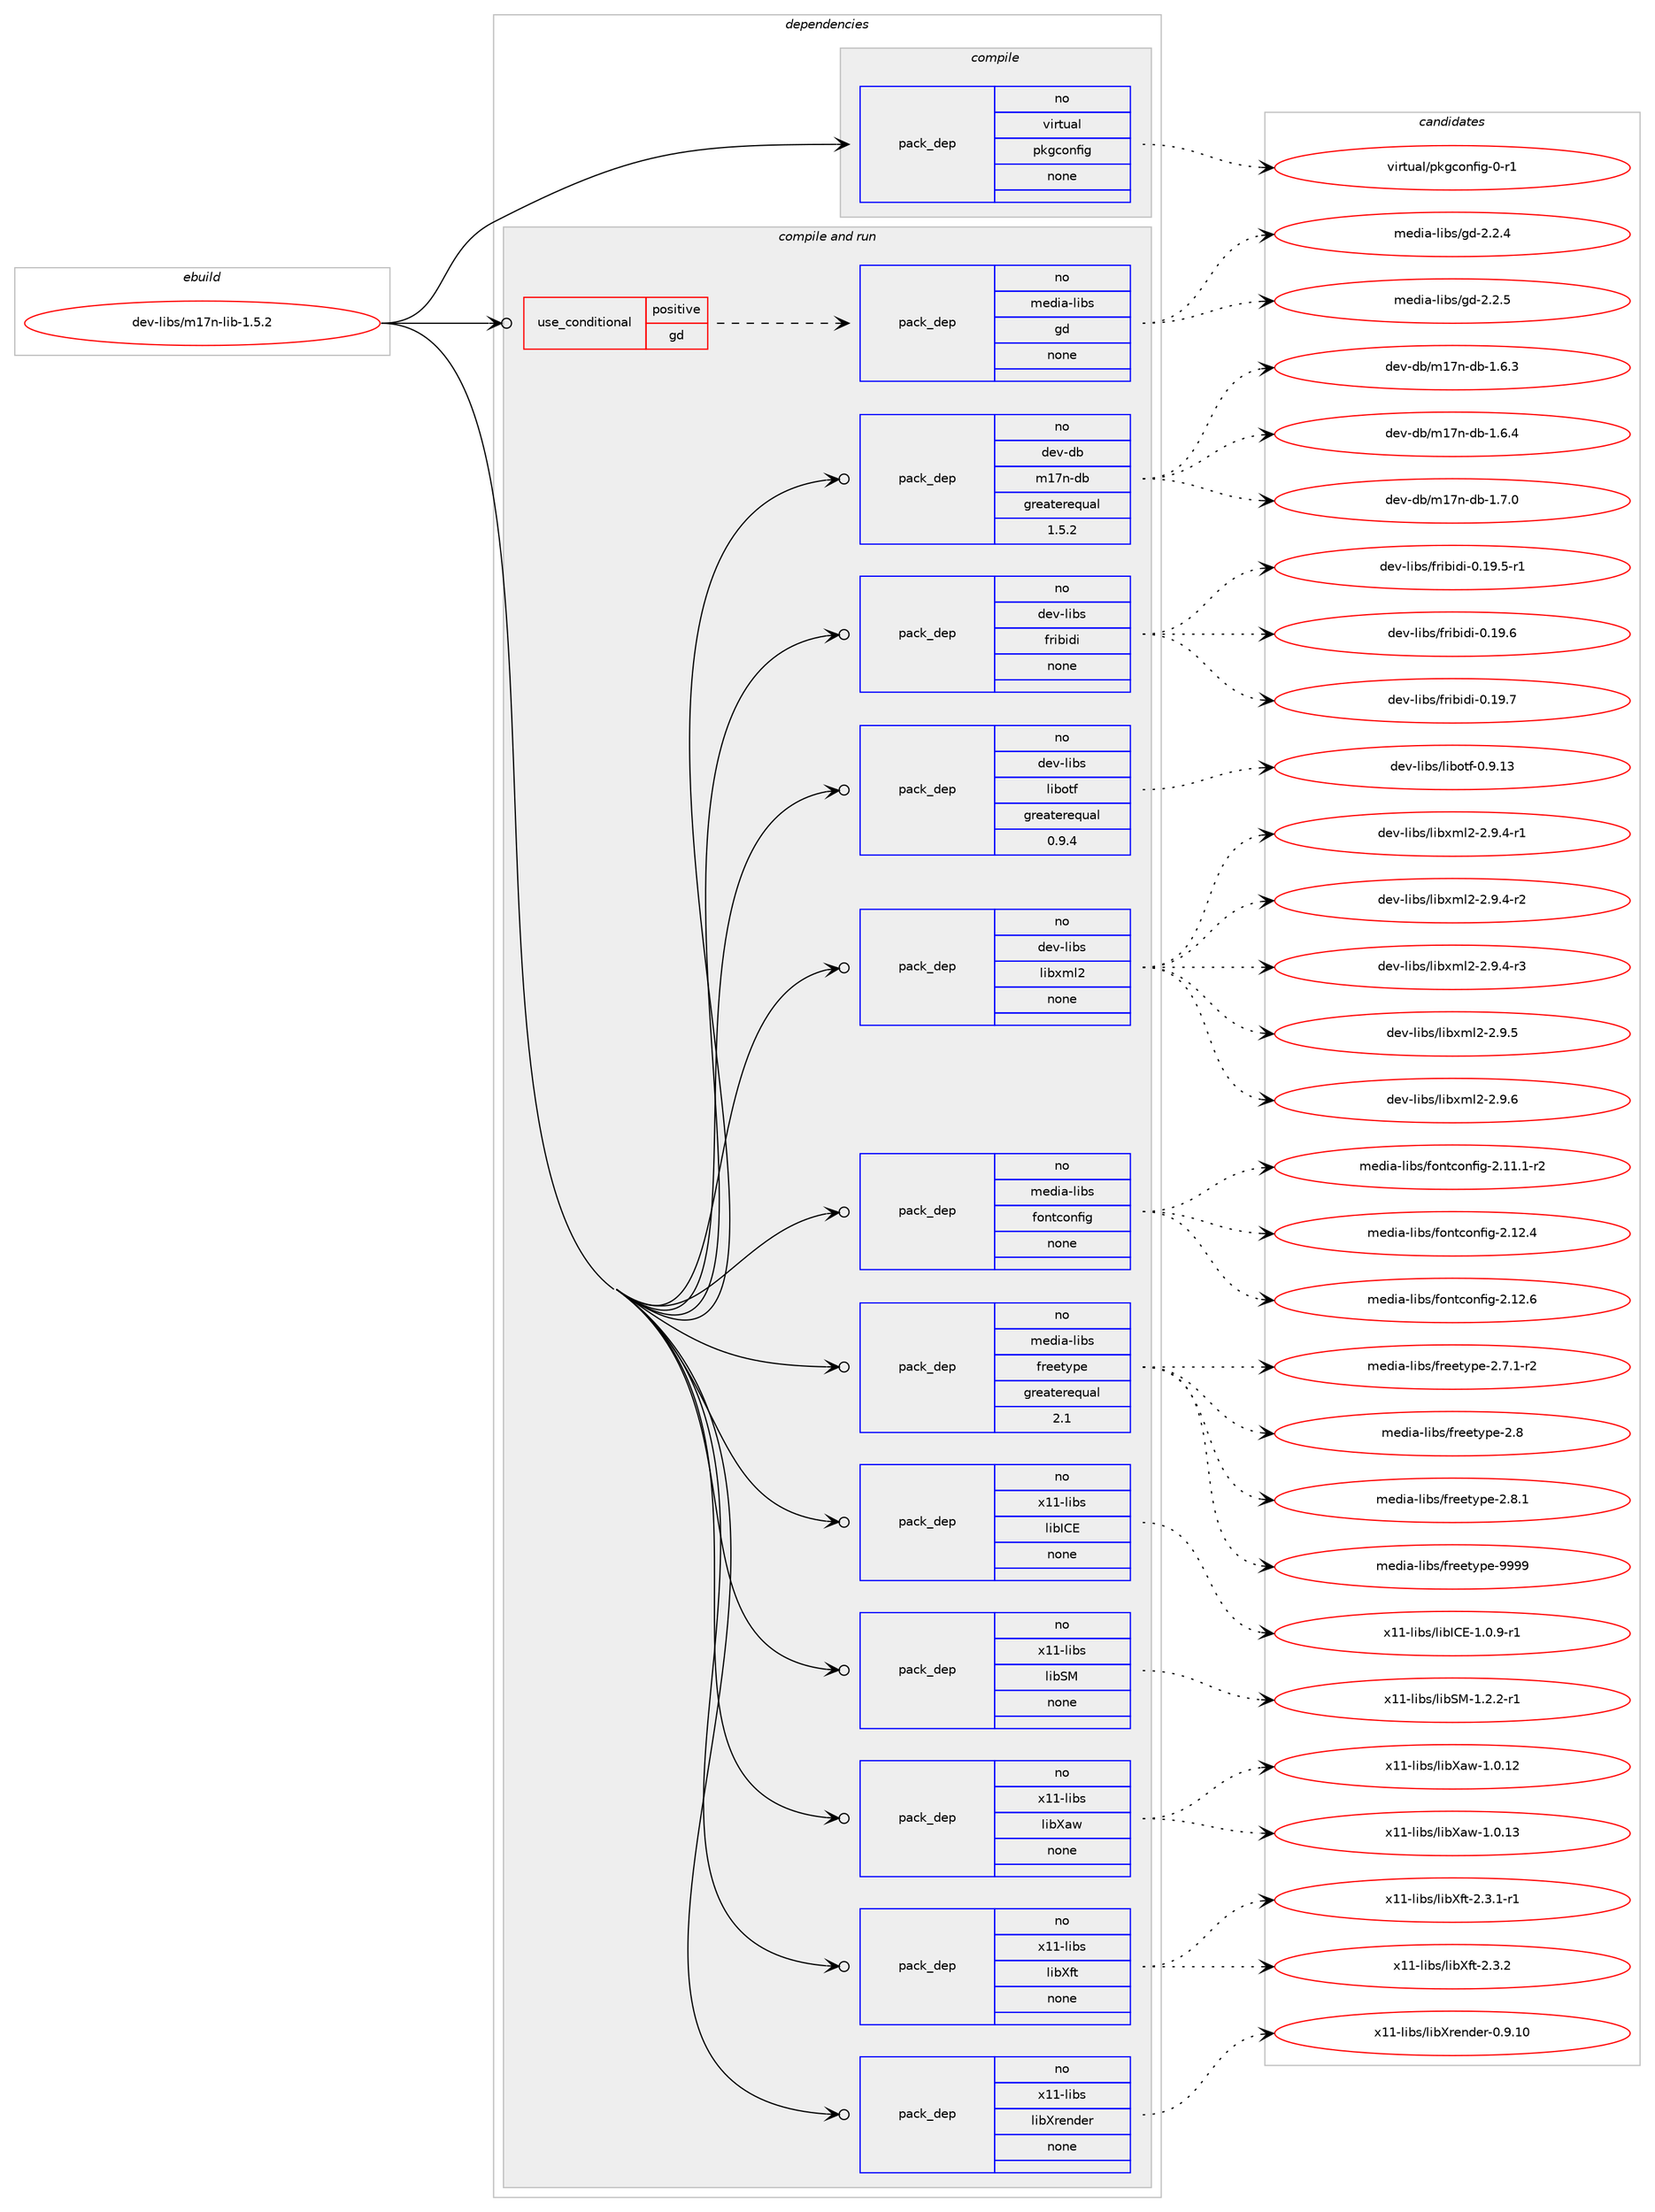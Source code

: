 digraph prolog {

# *************
# Graph options
# *************

newrank=true;
concentrate=true;
compound=true;
graph [rankdir=LR,fontname=Helvetica,fontsize=10,ranksep=1.5];#, ranksep=2.5, nodesep=0.2];
edge  [arrowhead=vee];
node  [fontname=Helvetica,fontsize=10];

# **********
# The ebuild
# **********

subgraph cluster_leftcol {
color=gray;
rank=same;
label=<<i>ebuild</i>>;
id [label="dev-libs/m17n-lib-1.5.2", color=red, width=4, href="../dev-libs/m17n-lib-1.5.2.svg"];
}

# ****************
# The dependencies
# ****************

subgraph cluster_midcol {
color=gray;
label=<<i>dependencies</i>>;
subgraph cluster_compile {
fillcolor="#eeeeee";
style=filled;
label=<<i>compile</i>>;
subgraph pack88883 {
dependency117872 [label=<<TABLE BORDER="0" CELLBORDER="1" CELLSPACING="0" CELLPADDING="4" WIDTH="220"><TR><TD ROWSPAN="6" CELLPADDING="30">pack_dep</TD></TR><TR><TD WIDTH="110">no</TD></TR><TR><TD>virtual</TD></TR><TR><TD>pkgconfig</TD></TR><TR><TD>none</TD></TR><TR><TD></TD></TR></TABLE>>, shape=none, color=blue];
}
id:e -> dependency117872:w [weight=20,style="solid",arrowhead="vee"];
}
subgraph cluster_compileandrun {
fillcolor="#eeeeee";
style=filled;
label=<<i>compile and run</i>>;
subgraph cond25472 {
dependency117873 [label=<<TABLE BORDER="0" CELLBORDER="1" CELLSPACING="0" CELLPADDING="4"><TR><TD ROWSPAN="3" CELLPADDING="10">use_conditional</TD></TR><TR><TD>positive</TD></TR><TR><TD>gd</TD></TR></TABLE>>, shape=none, color=red];
subgraph pack88884 {
dependency117874 [label=<<TABLE BORDER="0" CELLBORDER="1" CELLSPACING="0" CELLPADDING="4" WIDTH="220"><TR><TD ROWSPAN="6" CELLPADDING="30">pack_dep</TD></TR><TR><TD WIDTH="110">no</TD></TR><TR><TD>media-libs</TD></TR><TR><TD>gd</TD></TR><TR><TD>none</TD></TR><TR><TD></TD></TR></TABLE>>, shape=none, color=blue];
}
dependency117873:e -> dependency117874:w [weight=20,style="dashed",arrowhead="vee"];
}
id:e -> dependency117873:w [weight=20,style="solid",arrowhead="odotvee"];
subgraph pack88885 {
dependency117875 [label=<<TABLE BORDER="0" CELLBORDER="1" CELLSPACING="0" CELLPADDING="4" WIDTH="220"><TR><TD ROWSPAN="6" CELLPADDING="30">pack_dep</TD></TR><TR><TD WIDTH="110">no</TD></TR><TR><TD>dev-db</TD></TR><TR><TD>m17n-db</TD></TR><TR><TD>greaterequal</TD></TR><TR><TD>1.5.2</TD></TR></TABLE>>, shape=none, color=blue];
}
id:e -> dependency117875:w [weight=20,style="solid",arrowhead="odotvee"];
subgraph pack88886 {
dependency117876 [label=<<TABLE BORDER="0" CELLBORDER="1" CELLSPACING="0" CELLPADDING="4" WIDTH="220"><TR><TD ROWSPAN="6" CELLPADDING="30">pack_dep</TD></TR><TR><TD WIDTH="110">no</TD></TR><TR><TD>dev-libs</TD></TR><TR><TD>fribidi</TD></TR><TR><TD>none</TD></TR><TR><TD></TD></TR></TABLE>>, shape=none, color=blue];
}
id:e -> dependency117876:w [weight=20,style="solid",arrowhead="odotvee"];
subgraph pack88887 {
dependency117877 [label=<<TABLE BORDER="0" CELLBORDER="1" CELLSPACING="0" CELLPADDING="4" WIDTH="220"><TR><TD ROWSPAN="6" CELLPADDING="30">pack_dep</TD></TR><TR><TD WIDTH="110">no</TD></TR><TR><TD>dev-libs</TD></TR><TR><TD>libotf</TD></TR><TR><TD>greaterequal</TD></TR><TR><TD>0.9.4</TD></TR></TABLE>>, shape=none, color=blue];
}
id:e -> dependency117877:w [weight=20,style="solid",arrowhead="odotvee"];
subgraph pack88888 {
dependency117878 [label=<<TABLE BORDER="0" CELLBORDER="1" CELLSPACING="0" CELLPADDING="4" WIDTH="220"><TR><TD ROWSPAN="6" CELLPADDING="30">pack_dep</TD></TR><TR><TD WIDTH="110">no</TD></TR><TR><TD>dev-libs</TD></TR><TR><TD>libxml2</TD></TR><TR><TD>none</TD></TR><TR><TD></TD></TR></TABLE>>, shape=none, color=blue];
}
id:e -> dependency117878:w [weight=20,style="solid",arrowhead="odotvee"];
subgraph pack88889 {
dependency117879 [label=<<TABLE BORDER="0" CELLBORDER="1" CELLSPACING="0" CELLPADDING="4" WIDTH="220"><TR><TD ROWSPAN="6" CELLPADDING="30">pack_dep</TD></TR><TR><TD WIDTH="110">no</TD></TR><TR><TD>media-libs</TD></TR><TR><TD>fontconfig</TD></TR><TR><TD>none</TD></TR><TR><TD></TD></TR></TABLE>>, shape=none, color=blue];
}
id:e -> dependency117879:w [weight=20,style="solid",arrowhead="odotvee"];
subgraph pack88890 {
dependency117880 [label=<<TABLE BORDER="0" CELLBORDER="1" CELLSPACING="0" CELLPADDING="4" WIDTH="220"><TR><TD ROWSPAN="6" CELLPADDING="30">pack_dep</TD></TR><TR><TD WIDTH="110">no</TD></TR><TR><TD>media-libs</TD></TR><TR><TD>freetype</TD></TR><TR><TD>greaterequal</TD></TR><TR><TD>2.1</TD></TR></TABLE>>, shape=none, color=blue];
}
id:e -> dependency117880:w [weight=20,style="solid",arrowhead="odotvee"];
subgraph pack88891 {
dependency117881 [label=<<TABLE BORDER="0" CELLBORDER="1" CELLSPACING="0" CELLPADDING="4" WIDTH="220"><TR><TD ROWSPAN="6" CELLPADDING="30">pack_dep</TD></TR><TR><TD WIDTH="110">no</TD></TR><TR><TD>x11-libs</TD></TR><TR><TD>libICE</TD></TR><TR><TD>none</TD></TR><TR><TD></TD></TR></TABLE>>, shape=none, color=blue];
}
id:e -> dependency117881:w [weight=20,style="solid",arrowhead="odotvee"];
subgraph pack88892 {
dependency117882 [label=<<TABLE BORDER="0" CELLBORDER="1" CELLSPACING="0" CELLPADDING="4" WIDTH="220"><TR><TD ROWSPAN="6" CELLPADDING="30">pack_dep</TD></TR><TR><TD WIDTH="110">no</TD></TR><TR><TD>x11-libs</TD></TR><TR><TD>libSM</TD></TR><TR><TD>none</TD></TR><TR><TD></TD></TR></TABLE>>, shape=none, color=blue];
}
id:e -> dependency117882:w [weight=20,style="solid",arrowhead="odotvee"];
subgraph pack88893 {
dependency117883 [label=<<TABLE BORDER="0" CELLBORDER="1" CELLSPACING="0" CELLPADDING="4" WIDTH="220"><TR><TD ROWSPAN="6" CELLPADDING="30">pack_dep</TD></TR><TR><TD WIDTH="110">no</TD></TR><TR><TD>x11-libs</TD></TR><TR><TD>libXaw</TD></TR><TR><TD>none</TD></TR><TR><TD></TD></TR></TABLE>>, shape=none, color=blue];
}
id:e -> dependency117883:w [weight=20,style="solid",arrowhead="odotvee"];
subgraph pack88894 {
dependency117884 [label=<<TABLE BORDER="0" CELLBORDER="1" CELLSPACING="0" CELLPADDING="4" WIDTH="220"><TR><TD ROWSPAN="6" CELLPADDING="30">pack_dep</TD></TR><TR><TD WIDTH="110">no</TD></TR><TR><TD>x11-libs</TD></TR><TR><TD>libXft</TD></TR><TR><TD>none</TD></TR><TR><TD></TD></TR></TABLE>>, shape=none, color=blue];
}
id:e -> dependency117884:w [weight=20,style="solid",arrowhead="odotvee"];
subgraph pack88895 {
dependency117885 [label=<<TABLE BORDER="0" CELLBORDER="1" CELLSPACING="0" CELLPADDING="4" WIDTH="220"><TR><TD ROWSPAN="6" CELLPADDING="30">pack_dep</TD></TR><TR><TD WIDTH="110">no</TD></TR><TR><TD>x11-libs</TD></TR><TR><TD>libXrender</TD></TR><TR><TD>none</TD></TR><TR><TD></TD></TR></TABLE>>, shape=none, color=blue];
}
id:e -> dependency117885:w [weight=20,style="solid",arrowhead="odotvee"];
}
subgraph cluster_run {
fillcolor="#eeeeee";
style=filled;
label=<<i>run</i>>;
}
}

# **************
# The candidates
# **************

subgraph cluster_choices {
rank=same;
color=gray;
label=<<i>candidates</i>>;

subgraph choice88883 {
color=black;
nodesep=1;
choice11810511411611797108471121071039911111010210510345484511449 [label="virtual/pkgconfig-0-r1", color=red, width=4,href="../virtual/pkgconfig-0-r1.svg"];
dependency117872:e -> choice11810511411611797108471121071039911111010210510345484511449:w [style=dotted,weight="100"];
}
subgraph choice88884 {
color=black;
nodesep=1;
choice10910110010597451081059811547103100455046504652 [label="media-libs/gd-2.2.4", color=red, width=4,href="../media-libs/gd-2.2.4.svg"];
choice10910110010597451081059811547103100455046504653 [label="media-libs/gd-2.2.5", color=red, width=4,href="../media-libs/gd-2.2.5.svg"];
dependency117874:e -> choice10910110010597451081059811547103100455046504652:w [style=dotted,weight="100"];
dependency117874:e -> choice10910110010597451081059811547103100455046504653:w [style=dotted,weight="100"];
}
subgraph choice88885 {
color=black;
nodesep=1;
choice10010111845100984710949551104510098454946544651 [label="dev-db/m17n-db-1.6.3", color=red, width=4,href="../dev-db/m17n-db-1.6.3.svg"];
choice10010111845100984710949551104510098454946544652 [label="dev-db/m17n-db-1.6.4", color=red, width=4,href="../dev-db/m17n-db-1.6.4.svg"];
choice10010111845100984710949551104510098454946554648 [label="dev-db/m17n-db-1.7.0", color=red, width=4,href="../dev-db/m17n-db-1.7.0.svg"];
dependency117875:e -> choice10010111845100984710949551104510098454946544651:w [style=dotted,weight="100"];
dependency117875:e -> choice10010111845100984710949551104510098454946544652:w [style=dotted,weight="100"];
dependency117875:e -> choice10010111845100984710949551104510098454946554648:w [style=dotted,weight="100"];
}
subgraph choice88886 {
color=black;
nodesep=1;
choice10010111845108105981154710211410598105100105454846495746534511449 [label="dev-libs/fribidi-0.19.5-r1", color=red, width=4,href="../dev-libs/fribidi-0.19.5-r1.svg"];
choice1001011184510810598115471021141059810510010545484649574654 [label="dev-libs/fribidi-0.19.6", color=red, width=4,href="../dev-libs/fribidi-0.19.6.svg"];
choice1001011184510810598115471021141059810510010545484649574655 [label="dev-libs/fribidi-0.19.7", color=red, width=4,href="../dev-libs/fribidi-0.19.7.svg"];
dependency117876:e -> choice10010111845108105981154710211410598105100105454846495746534511449:w [style=dotted,weight="100"];
dependency117876:e -> choice1001011184510810598115471021141059810510010545484649574654:w [style=dotted,weight="100"];
dependency117876:e -> choice1001011184510810598115471021141059810510010545484649574655:w [style=dotted,weight="100"];
}
subgraph choice88887 {
color=black;
nodesep=1;
choice1001011184510810598115471081059811111610245484657464951 [label="dev-libs/libotf-0.9.13", color=red, width=4,href="../dev-libs/libotf-0.9.13.svg"];
dependency117877:e -> choice1001011184510810598115471081059811111610245484657464951:w [style=dotted,weight="100"];
}
subgraph choice88888 {
color=black;
nodesep=1;
choice10010111845108105981154710810598120109108504550465746524511449 [label="dev-libs/libxml2-2.9.4-r1", color=red, width=4,href="../dev-libs/libxml2-2.9.4-r1.svg"];
choice10010111845108105981154710810598120109108504550465746524511450 [label="dev-libs/libxml2-2.9.4-r2", color=red, width=4,href="../dev-libs/libxml2-2.9.4-r2.svg"];
choice10010111845108105981154710810598120109108504550465746524511451 [label="dev-libs/libxml2-2.9.4-r3", color=red, width=4,href="../dev-libs/libxml2-2.9.4-r3.svg"];
choice1001011184510810598115471081059812010910850455046574653 [label="dev-libs/libxml2-2.9.5", color=red, width=4,href="../dev-libs/libxml2-2.9.5.svg"];
choice1001011184510810598115471081059812010910850455046574654 [label="dev-libs/libxml2-2.9.6", color=red, width=4,href="../dev-libs/libxml2-2.9.6.svg"];
dependency117878:e -> choice10010111845108105981154710810598120109108504550465746524511449:w [style=dotted,weight="100"];
dependency117878:e -> choice10010111845108105981154710810598120109108504550465746524511450:w [style=dotted,weight="100"];
dependency117878:e -> choice10010111845108105981154710810598120109108504550465746524511451:w [style=dotted,weight="100"];
dependency117878:e -> choice1001011184510810598115471081059812010910850455046574653:w [style=dotted,weight="100"];
dependency117878:e -> choice1001011184510810598115471081059812010910850455046574654:w [style=dotted,weight="100"];
}
subgraph choice88889 {
color=black;
nodesep=1;
choice1091011001059745108105981154710211111011699111110102105103455046494946494511450 [label="media-libs/fontconfig-2.11.1-r2", color=red, width=4,href="../media-libs/fontconfig-2.11.1-r2.svg"];
choice109101100105974510810598115471021111101169911111010210510345504649504652 [label="media-libs/fontconfig-2.12.4", color=red, width=4,href="../media-libs/fontconfig-2.12.4.svg"];
choice109101100105974510810598115471021111101169911111010210510345504649504654 [label="media-libs/fontconfig-2.12.6", color=red, width=4,href="../media-libs/fontconfig-2.12.6.svg"];
dependency117879:e -> choice1091011001059745108105981154710211111011699111110102105103455046494946494511450:w [style=dotted,weight="100"];
dependency117879:e -> choice109101100105974510810598115471021111101169911111010210510345504649504652:w [style=dotted,weight="100"];
dependency117879:e -> choice109101100105974510810598115471021111101169911111010210510345504649504654:w [style=dotted,weight="100"];
}
subgraph choice88890 {
color=black;
nodesep=1;
choice109101100105974510810598115471021141011011161211121014550465546494511450 [label="media-libs/freetype-2.7.1-r2", color=red, width=4,href="../media-libs/freetype-2.7.1-r2.svg"];
choice1091011001059745108105981154710211410110111612111210145504656 [label="media-libs/freetype-2.8", color=red, width=4,href="../media-libs/freetype-2.8.svg"];
choice10910110010597451081059811547102114101101116121112101455046564649 [label="media-libs/freetype-2.8.1", color=red, width=4,href="../media-libs/freetype-2.8.1.svg"];
choice109101100105974510810598115471021141011011161211121014557575757 [label="media-libs/freetype-9999", color=red, width=4,href="../media-libs/freetype-9999.svg"];
dependency117880:e -> choice109101100105974510810598115471021141011011161211121014550465546494511450:w [style=dotted,weight="100"];
dependency117880:e -> choice1091011001059745108105981154710211410110111612111210145504656:w [style=dotted,weight="100"];
dependency117880:e -> choice10910110010597451081059811547102114101101116121112101455046564649:w [style=dotted,weight="100"];
dependency117880:e -> choice109101100105974510810598115471021141011011161211121014557575757:w [style=dotted,weight="100"];
}
subgraph choice88891 {
color=black;
nodesep=1;
choice1204949451081059811547108105987367694549464846574511449 [label="x11-libs/libICE-1.0.9-r1", color=red, width=4,href="../x11-libs/libICE-1.0.9-r1.svg"];
dependency117881:e -> choice1204949451081059811547108105987367694549464846574511449:w [style=dotted,weight="100"];
}
subgraph choice88892 {
color=black;
nodesep=1;
choice12049494510810598115471081059883774549465046504511449 [label="x11-libs/libSM-1.2.2-r1", color=red, width=4,href="../x11-libs/libSM-1.2.2-r1.svg"];
dependency117882:e -> choice12049494510810598115471081059883774549465046504511449:w [style=dotted,weight="100"];
}
subgraph choice88893 {
color=black;
nodesep=1;
choice120494945108105981154710810598889711945494648464950 [label="x11-libs/libXaw-1.0.12", color=red, width=4,href="../x11-libs/libXaw-1.0.12.svg"];
choice120494945108105981154710810598889711945494648464951 [label="x11-libs/libXaw-1.0.13", color=red, width=4,href="../x11-libs/libXaw-1.0.13.svg"];
dependency117883:e -> choice120494945108105981154710810598889711945494648464950:w [style=dotted,weight="100"];
dependency117883:e -> choice120494945108105981154710810598889711945494648464951:w [style=dotted,weight="100"];
}
subgraph choice88894 {
color=black;
nodesep=1;
choice120494945108105981154710810598881021164550465146494511449 [label="x11-libs/libXft-2.3.1-r1", color=red, width=4,href="../x11-libs/libXft-2.3.1-r1.svg"];
choice12049494510810598115471081059888102116455046514650 [label="x11-libs/libXft-2.3.2", color=red, width=4,href="../x11-libs/libXft-2.3.2.svg"];
dependency117884:e -> choice120494945108105981154710810598881021164550465146494511449:w [style=dotted,weight="100"];
dependency117884:e -> choice12049494510810598115471081059888102116455046514650:w [style=dotted,weight="100"];
}
subgraph choice88895 {
color=black;
nodesep=1;
choice1204949451081059811547108105988811410111010010111445484657464948 [label="x11-libs/libXrender-0.9.10", color=red, width=4,href="../x11-libs/libXrender-0.9.10.svg"];
dependency117885:e -> choice1204949451081059811547108105988811410111010010111445484657464948:w [style=dotted,weight="100"];
}
}

}
